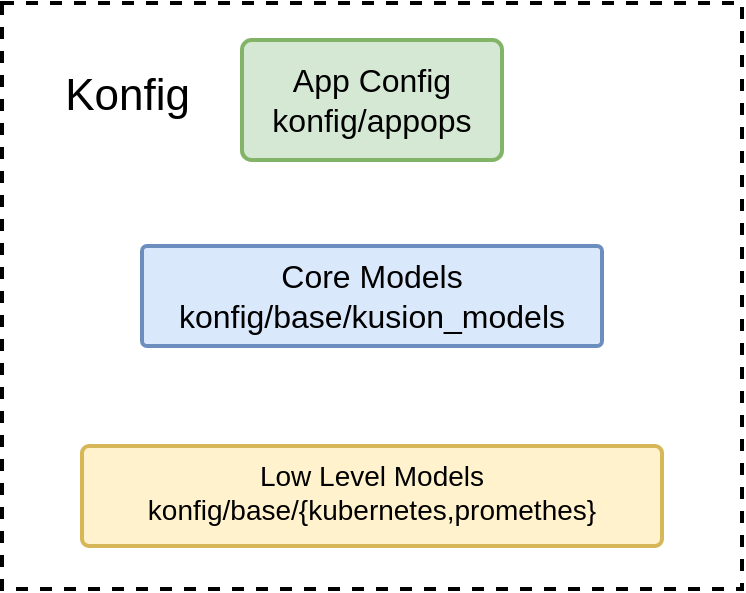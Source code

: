 <mxfile version="14.9.6" type="device"><diagram id="B8-tpyZa-beBFCcC5AaC" name="第 1 页"><mxGraphModel dx="892" dy="1499" grid="1" gridSize="10" guides="1" tooltips="1" connect="1" arrows="1" fold="1" page="1" pageScale="1" pageWidth="583" pageHeight="827" math="0" shadow="0"><root><mxCell id="0"/><mxCell id="1" parent="0"/><mxCell id="c6naYugLEPptA6ZQZeMf-1" value="&lt;br&gt;Konfig&amp;nbsp; &amp;nbsp; &amp;nbsp; &amp;nbsp; &amp;nbsp; &amp;nbsp; &amp;nbsp; &amp;nbsp; &amp;nbsp; &amp;nbsp; &amp;nbsp; &amp;nbsp; &amp;nbsp; &amp;nbsp; &amp;nbsp; &amp;nbsp; &amp;nbsp; &amp;nbsp; &amp;nbsp; &amp;nbsp;&amp;nbsp;" style="rounded=0;whiteSpace=wrap;html=1;verticalAlign=top;strokeWidth=2;dashed=1;fontSize=22;" parent="1" vertex="1"><mxGeometry x="480" y="-491.5" width="370" height="293" as="geometry"/></mxCell><mxCell id="IvQrQERhbELRxZLJ40gy-2" value="Core Models&lt;br style=&quot;font-size: 16px&quot;&gt;konfig/base/kusion_models" style="rounded=1;whiteSpace=wrap;html=1;strokeWidth=2;fillColor=#dae8fc;strokeColor=#6c8ebf;fontSize=16;arcSize=5;verticalAlign=middle;" parent="1" vertex="1"><mxGeometry x="550" y="-370" width="230" height="50" as="geometry"/></mxCell><mxCell id="IvQrQERhbELRxZLJ40gy-3" value="App Config&lt;br style=&quot;font-size: 16px&quot;&gt;konfig/appops" style="rounded=1;whiteSpace=wrap;html=1;strokeWidth=2;fillColor=#d5e8d4;strokeColor=#82b366;fontSize=16;verticalAlign=middle;arcSize=8;" parent="1" vertex="1"><mxGeometry x="600" y="-473" width="130" height="60" as="geometry"/></mxCell><mxCell id="IvQrQERhbELRxZLJ40gy-5" value="Low Level Models&lt;br style=&quot;font-size: 14px&quot;&gt;konfig/base/{kubernetes,promethes}" style="rounded=1;whiteSpace=wrap;html=1;strokeWidth=2;fillColor=#fff2cc;strokeColor=#d6b656;fontSize=14;verticalAlign=top;arcSize=7;" parent="1" vertex="1"><mxGeometry x="520" y="-270" width="290" height="50" as="geometry"/></mxCell></root></mxGraphModel></diagram></mxfile>